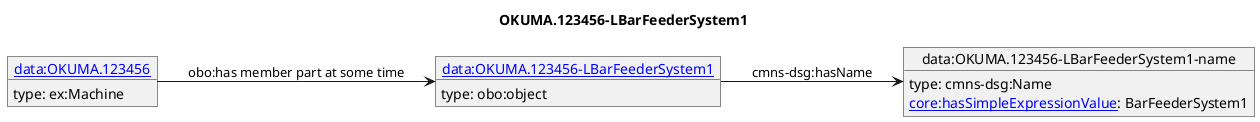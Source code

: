 @startuml
skinparam linetype polyline
left to right direction
title OKUMA.123456-LBarFeederSystem1
object "[[./OKUMA.123456-LBarFeederSystem1.html data:OKUMA.123456-LBarFeederSystem1]]" as o1 {
 type: obo:object 
}
object "data:OKUMA.123456-LBarFeederSystem1-name" as o2 {
 type: cmns-dsg:Name 
}
object "[[./OKUMA.123456.html data:OKUMA.123456]]" as o3 {
 type: ex:Machine 
}
o1 --> o2 : cmns-dsg:hasName
o2 : [[https://spec.industrialontologies.org/ontology/core/Core/hasSimpleExpressionValue core:hasSimpleExpressionValue]]: BarFeederSystem1
o3 --> o1 : obo:has member part at some time
@enduml
